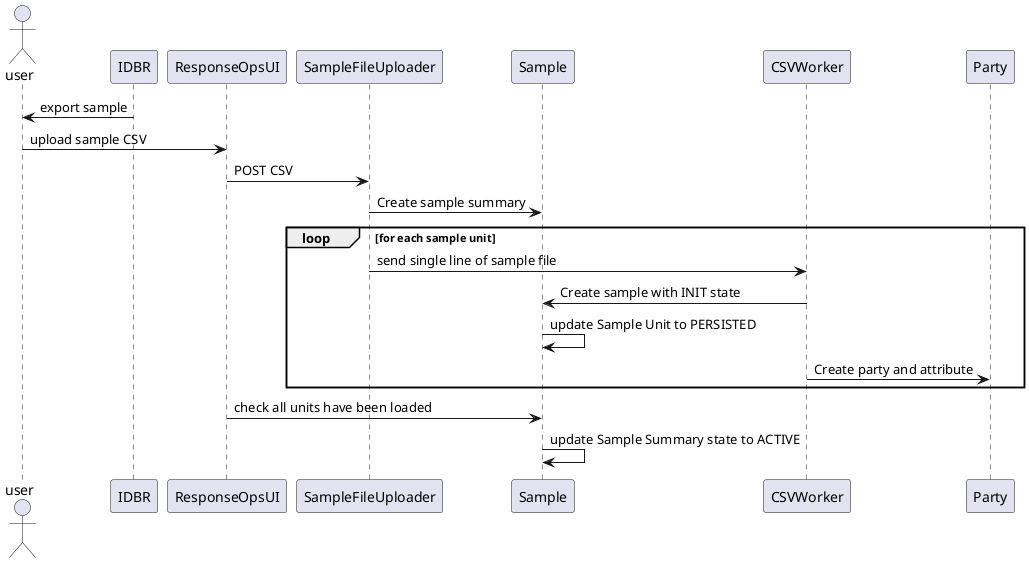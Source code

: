 @startuml
actor user
IDBR -> user : export sample
user -> ResponseOpsUI: upload sample CSV
ResponseOpsUI -> SampleFileUploader :POST CSV
SampleFileUploader -> Sample: Create sample summary
loop for each sample unit
SampleFileUploader -> CSVWorker: send single line of sample file
CSVWorker -> Sample: Create sample with INIT state
Sample -> Sample : update Sample Unit to PERSISTED
CSVWorker -> Party: Create party and attribute
end
ResponseOpsUI -> Sample: check all units have been loaded
Sample -> Sample: update Sample Summary state to ACTIVE
@enduml
